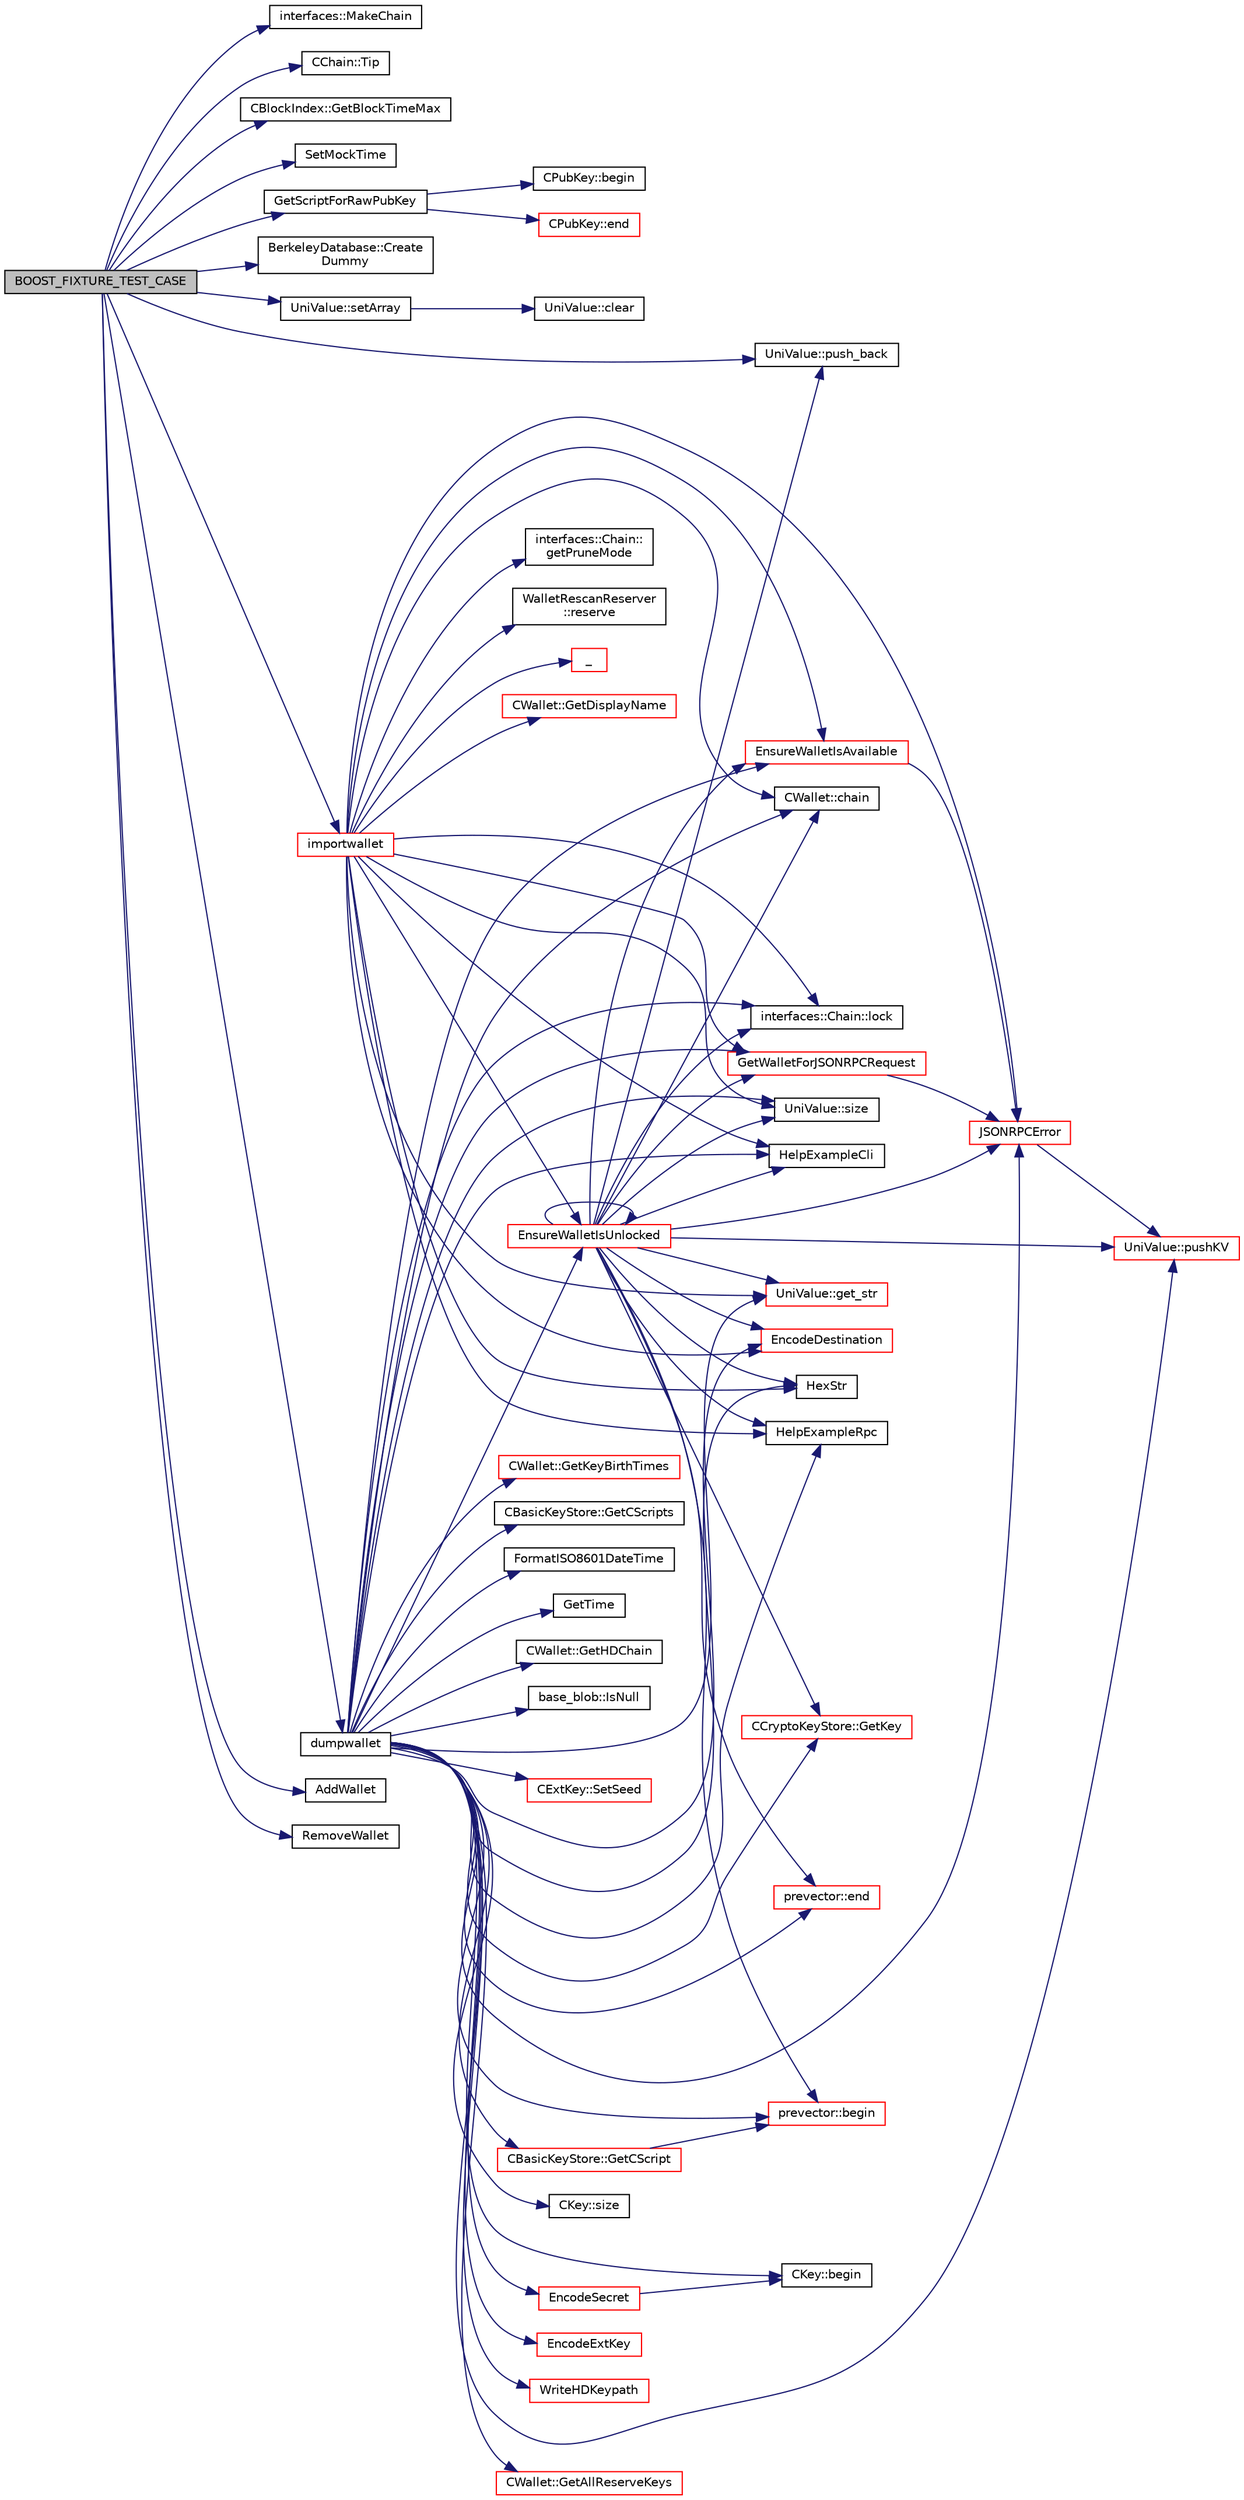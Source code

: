 digraph "BOOST_FIXTURE_TEST_CASE"
{
  edge [fontname="Helvetica",fontsize="10",labelfontname="Helvetica",labelfontsize="10"];
  node [fontname="Helvetica",fontsize="10",shape=record];
  rankdir="LR";
  Node1 [label="BOOST_FIXTURE_TEST_CASE",height=0.2,width=0.4,color="black", fillcolor="grey75", style="filled", fontcolor="black"];
  Node1 -> Node2 [color="midnightblue",fontsize="10",style="solid",fontname="Helvetica"];
  Node2 [label="interfaces::MakeChain",height=0.2,width=0.4,color="black", fillcolor="white", style="filled",URL="$namespaceinterfaces.html#a402cd23e3f69061eb649f4ba764aa997",tooltip="Return implementation of Chain interface. "];
  Node1 -> Node3 [color="midnightblue",fontsize="10",style="solid",fontname="Helvetica"];
  Node3 [label="CChain::Tip",height=0.2,width=0.4,color="black", fillcolor="white", style="filled",URL="$class_c_chain.html#a7482d06d8e8143f46326cf9c12c06daf",tooltip="Returns the index entry for the tip of this chain, or nullptr if none. "];
  Node1 -> Node4 [color="midnightblue",fontsize="10",style="solid",fontname="Helvetica"];
  Node4 [label="CBlockIndex::GetBlockTimeMax",height=0.2,width=0.4,color="black", fillcolor="white", style="filled",URL="$class_c_block_index.html#a9514b4e2e075571503a9801fda1c7a0c"];
  Node1 -> Node5 [color="midnightblue",fontsize="10",style="solid",fontname="Helvetica"];
  Node5 [label="SetMockTime",height=0.2,width=0.4,color="black", fillcolor="white", style="filled",URL="$time_8cpp.html#a79d4c36b511d6690ab0bbde0e0da9251"];
  Node1 -> Node6 [color="midnightblue",fontsize="10",style="solid",fontname="Helvetica"];
  Node6 [label="GetScriptForRawPubKey",height=0.2,width=0.4,color="black", fillcolor="white", style="filled",URL="$standard_8cpp.html#aa376c6e2bc4848cfd4f777f8dd239469",tooltip="Generate a P2PK script for the given pubkey. "];
  Node6 -> Node7 [color="midnightblue",fontsize="10",style="solid",fontname="Helvetica"];
  Node7 [label="CPubKey::begin",height=0.2,width=0.4,color="black", fillcolor="white", style="filled",URL="$class_c_pub_key.html#add9987e0d25aff11181f5ad70413994b"];
  Node6 -> Node8 [color="midnightblue",fontsize="10",style="solid",fontname="Helvetica"];
  Node8 [label="CPubKey::end",height=0.2,width=0.4,color="red", fillcolor="white", style="filled",URL="$class_c_pub_key.html#aa559d2a4f2cbdec84c02a4adc18fa657"];
  Node1 -> Node9 [color="midnightblue",fontsize="10",style="solid",fontname="Helvetica"];
  Node9 [label="BerkeleyDatabase::Create\lDummy",height=0.2,width=0.4,color="black", fillcolor="white", style="filled",URL="$class_berkeley_database.html#a66c0f9ed9325cb69e9902fb15ceb509a",tooltip="Return object for accessing dummy database with no read/write capabilities. "];
  Node1 -> Node10 [color="midnightblue",fontsize="10",style="solid",fontname="Helvetica"];
  Node10 [label="UniValue::setArray",height=0.2,width=0.4,color="black", fillcolor="white", style="filled",URL="$class_uni_value.html#a00c402e60dbabcf3b4ea4246552bcacb"];
  Node10 -> Node11 [color="midnightblue",fontsize="10",style="solid",fontname="Helvetica"];
  Node11 [label="UniValue::clear",height=0.2,width=0.4,color="black", fillcolor="white", style="filled",URL="$class_uni_value.html#a3d941ccb4afeb53cb104939e91c6f599"];
  Node1 -> Node12 [color="midnightblue",fontsize="10",style="solid",fontname="Helvetica"];
  Node12 [label="UniValue::push_back",height=0.2,width=0.4,color="black", fillcolor="white", style="filled",URL="$class_uni_value.html#a944cd1b59b040cd24c9f46b55a68d49a"];
  Node1 -> Node13 [color="midnightblue",fontsize="10",style="solid",fontname="Helvetica"];
  Node13 [label="AddWallet",height=0.2,width=0.4,color="black", fillcolor="white", style="filled",URL="$wallet_2wallet_8cpp.html#ad523200398c9a7518de131353d4a6ac5"];
  Node1 -> Node14 [color="midnightblue",fontsize="10",style="solid",fontname="Helvetica"];
  Node14 [label="dumpwallet",height=0.2,width=0.4,color="black", fillcolor="white", style="filled",URL="$wallet__tests_8cpp.html#a73ce3a42e0b56b2e4516e55871d8590e"];
  Node14 -> Node15 [color="midnightblue",fontsize="10",style="solid",fontname="Helvetica"];
  Node15 [label="GetWalletForJSONRPCRequest",height=0.2,width=0.4,color="red", fillcolor="white", style="filled",URL="$rpcwallet_8cpp.html#a13cf9bdc928d8ca0b67e34791da05ddc",tooltip="Figures out what wallet, if any, to use for a JSONRPCRequest. "];
  Node15 -> Node16 [color="midnightblue",fontsize="10",style="solid",fontname="Helvetica"];
  Node16 [label="JSONRPCError",height=0.2,width=0.4,color="red", fillcolor="white", style="filled",URL="$rpc_2protocol_8cpp.html#a40b75d3d265c4a2e1d5fe3e129743884"];
  Node16 -> Node17 [color="midnightblue",fontsize="10",style="solid",fontname="Helvetica"];
  Node17 [label="UniValue::pushKV",height=0.2,width=0.4,color="red", fillcolor="white", style="filled",URL="$class_uni_value.html#abab649c2dbd593233de6364254456026"];
  Node14 -> Node18 [color="midnightblue",fontsize="10",style="solid",fontname="Helvetica"];
  Node18 [label="EnsureWalletIsAvailable",height=0.2,width=0.4,color="red", fillcolor="white", style="filled",URL="$rpcwallet_8cpp.html#ae44c9e4546fdf6e182276fada0126649"];
  Node18 -> Node16 [color="midnightblue",fontsize="10",style="solid",fontname="Helvetica"];
  Node14 -> Node19 [color="midnightblue",fontsize="10",style="solid",fontname="Helvetica"];
  Node19 [label="UniValue::size",height=0.2,width=0.4,color="black", fillcolor="white", style="filled",URL="$class_uni_value.html#a61ee4ef0fa78da6d936dddf408a51a13"];
  Node14 -> Node20 [color="midnightblue",fontsize="10",style="solid",fontname="Helvetica"];
  Node20 [label="HelpExampleCli",height=0.2,width=0.4,color="black", fillcolor="white", style="filled",URL="$server_8cpp.html#a26bafe3d526ee8cbc84b3c0b0dc3a43b"];
  Node14 -> Node21 [color="midnightblue",fontsize="10",style="solid",fontname="Helvetica"];
  Node21 [label="HelpExampleRpc",height=0.2,width=0.4,color="black", fillcolor="white", style="filled",URL="$server_8cpp.html#a9ef4f8fb114508ceb861a0e8c3e0d26e"];
  Node14 -> Node22 [color="midnightblue",fontsize="10",style="solid",fontname="Helvetica"];
  Node22 [label="CWallet::chain",height=0.2,width=0.4,color="black", fillcolor="white", style="filled",URL="$class_c_wallet.html#a1f5d867670b11d16e3b720d475c3989a",tooltip="Interface for accessing chain state. "];
  Node14 -> Node23 [color="midnightblue",fontsize="10",style="solid",fontname="Helvetica"];
  Node23 [label="interfaces::Chain::lock",height=0.2,width=0.4,color="black", fillcolor="white", style="filled",URL="$classinterfaces_1_1_chain.html#ad3a8681b5aeabaebe0e31ee762aa53da",tooltip="Return Lock interface. "];
  Node14 -> Node24 [color="midnightblue",fontsize="10",style="solid",fontname="Helvetica"];
  Node24 [label="EnsureWalletIsUnlocked",height=0.2,width=0.4,color="red", fillcolor="white", style="filled",URL="$rpcwallet_8cpp.html#a4eb48c19268ebfbfc0e9b6d7904e877f"];
  Node24 -> Node16 [color="midnightblue",fontsize="10",style="solid",fontname="Helvetica"];
  Node24 -> Node17 [color="midnightblue",fontsize="10",style="solid",fontname="Helvetica"];
  Node24 -> Node12 [color="midnightblue",fontsize="10",style="solid",fontname="Helvetica"];
  Node24 -> Node25 [color="midnightblue",fontsize="10",style="solid",fontname="Helvetica"];
  Node25 [label="UniValue::get_str",height=0.2,width=0.4,color="red", fillcolor="white", style="filled",URL="$class_uni_value.html#a9f69bbd4ccf8d083934cbb510c039cef"];
  Node24 -> Node15 [color="midnightblue",fontsize="10",style="solid",fontname="Helvetica"];
  Node24 -> Node18 [color="midnightblue",fontsize="10",style="solid",fontname="Helvetica"];
  Node24 -> Node19 [color="midnightblue",fontsize="10",style="solid",fontname="Helvetica"];
  Node24 -> Node20 [color="midnightblue",fontsize="10",style="solid",fontname="Helvetica"];
  Node24 -> Node21 [color="midnightblue",fontsize="10",style="solid",fontname="Helvetica"];
  Node24 -> Node26 [color="midnightblue",fontsize="10",style="solid",fontname="Helvetica"];
  Node26 [label="EncodeDestination",height=0.2,width=0.4,color="red", fillcolor="white", style="filled",URL="$key__io_8cpp.html#a69b845c325e6bf516251cd3a67fe1df7"];
  Node24 -> Node22 [color="midnightblue",fontsize="10",style="solid",fontname="Helvetica"];
  Node24 -> Node23 [color="midnightblue",fontsize="10",style="solid",fontname="Helvetica"];
  Node24 -> Node24 [color="midnightblue",fontsize="10",style="solid",fontname="Helvetica"];
  Node24 -> Node27 [color="midnightblue",fontsize="10",style="solid",fontname="Helvetica"];
  Node27 [label="CCryptoKeyStore::GetKey",height=0.2,width=0.4,color="red", fillcolor="white", style="filled",URL="$class_c_crypto_key_store.html#a01b3cbe18b296f2c51e6fe4137f24c4b"];
  Node24 -> Node28 [color="midnightblue",fontsize="10",style="solid",fontname="Helvetica"];
  Node28 [label="HexStr",height=0.2,width=0.4,color="black", fillcolor="white", style="filled",URL="$strencodings_8h.html#af003e10d5d34c3271ca57ec79059a5ae"];
  Node24 -> Node29 [color="midnightblue",fontsize="10",style="solid",fontname="Helvetica"];
  Node29 [label="prevector::begin",height=0.2,width=0.4,color="red", fillcolor="white", style="filled",URL="$classprevector.html#aa9210cbe708412a70868d6e0bca844c9"];
  Node24 -> Node30 [color="midnightblue",fontsize="10",style="solid",fontname="Helvetica"];
  Node30 [label="prevector::end",height=0.2,width=0.4,color="red", fillcolor="white", style="filled",URL="$classprevector.html#aab7f6e13a3cac85cc340fc6b90c5365c"];
  Node14 -> Node25 [color="midnightblue",fontsize="10",style="solid",fontname="Helvetica"];
  Node14 -> Node16 [color="midnightblue",fontsize="10",style="solid",fontname="Helvetica"];
  Node14 -> Node31 [color="midnightblue",fontsize="10",style="solid",fontname="Helvetica"];
  Node31 [label="CWallet::GetAllReserveKeys",height=0.2,width=0.4,color="red", fillcolor="white", style="filled",URL="$class_c_wallet.html#a112db1b8ea4c0bc36d6674ffeaaa55a7"];
  Node14 -> Node32 [color="midnightblue",fontsize="10",style="solid",fontname="Helvetica"];
  Node32 [label="CWallet::GetKeyBirthTimes",height=0.2,width=0.4,color="red", fillcolor="white", style="filled",URL="$class_c_wallet.html#a8b1696f8650d76634428980ffd8a8058"];
  Node14 -> Node33 [color="midnightblue",fontsize="10",style="solid",fontname="Helvetica"];
  Node33 [label="CBasicKeyStore::GetCScripts",height=0.2,width=0.4,color="black", fillcolor="white", style="filled",URL="$class_c_basic_key_store.html#a9b29a3d2711c3a343e1cb400c6c72349"];
  Node14 -> Node34 [color="midnightblue",fontsize="10",style="solid",fontname="Helvetica"];
  Node34 [label="FormatISO8601DateTime",height=0.2,width=0.4,color="black", fillcolor="white", style="filled",URL="$time_8cpp.html#ae5186b218f085a0a48b08bcdb0fffed1",tooltip="ISO 8601 formatting is preferred. "];
  Node14 -> Node35 [color="midnightblue",fontsize="10",style="solid",fontname="Helvetica"];
  Node35 [label="GetTime",height=0.2,width=0.4,color="black", fillcolor="white", style="filled",URL="$time_8cpp.html#a46fac5fba8ba905b5f9acb364f5d8c6f",tooltip="GetTimeMicros() and GetTimeMillis() both return the system time, but in different units..."];
  Node14 -> Node36 [color="midnightblue",fontsize="10",style="solid",fontname="Helvetica"];
  Node36 [label="CWallet::GetHDChain",height=0.2,width=0.4,color="black", fillcolor="white", style="filled",URL="$class_c_wallet.html#ac424e70650db2fc66aa4175e83496974"];
  Node14 -> Node37 [color="midnightblue",fontsize="10",style="solid",fontname="Helvetica"];
  Node37 [label="base_blob::IsNull",height=0.2,width=0.4,color="black", fillcolor="white", style="filled",URL="$classbase__blob.html#aff2f3d1d623d91b6895a6a153434770e"];
  Node14 -> Node27 [color="midnightblue",fontsize="10",style="solid",fontname="Helvetica"];
  Node14 -> Node38 [color="midnightblue",fontsize="10",style="solid",fontname="Helvetica"];
  Node38 [label="CExtKey::SetSeed",height=0.2,width=0.4,color="red", fillcolor="white", style="filled",URL="$struct_c_ext_key.html#a8593d6ce0dadfca0f8c2f71ebb4e1fe0"];
  Node14 -> Node39 [color="midnightblue",fontsize="10",style="solid",fontname="Helvetica"];
  Node39 [label="CKey::begin",height=0.2,width=0.4,color="black", fillcolor="white", style="filled",URL="$class_c_key.html#aabd29e0d5faf30032cc8519a1ce62a5a"];
  Node14 -> Node40 [color="midnightblue",fontsize="10",style="solid",fontname="Helvetica"];
  Node40 [label="CKey::size",height=0.2,width=0.4,color="black", fillcolor="white", style="filled",URL="$class_c_key.html#a6329a38926a8af8112d06da96afbfe39",tooltip="Simple read-only vector-like interface. "];
  Node14 -> Node41 [color="midnightblue",fontsize="10",style="solid",fontname="Helvetica"];
  Node41 [label="EncodeExtKey",height=0.2,width=0.4,color="red", fillcolor="white", style="filled",URL="$key__io_8cpp.html#a42149c57abf012b68e3ffb7a04636e8f"];
  Node14 -> Node42 [color="midnightblue",fontsize="10",style="solid",fontname="Helvetica"];
  Node42 [label="EncodeSecret",height=0.2,width=0.4,color="red", fillcolor="white", style="filled",URL="$key__io_8cpp.html#a675809f738ce55f530880389fa330f66"];
  Node42 -> Node39 [color="midnightblue",fontsize="10",style="solid",fontname="Helvetica"];
  Node14 -> Node43 [color="midnightblue",fontsize="10",style="solid",fontname="Helvetica"];
  Node43 [label="WriteHDKeypath",height=0.2,width=0.4,color="red", fillcolor="white", style="filled",URL="$bip32_8cpp.html#a95adec97d2991998e8bc35720d0e67f8",tooltip="Write HD keypaths as strings. "];
  Node14 -> Node26 [color="midnightblue",fontsize="10",style="solid",fontname="Helvetica"];
  Node14 -> Node44 [color="midnightblue",fontsize="10",style="solid",fontname="Helvetica"];
  Node44 [label="CBasicKeyStore::GetCScript",height=0.2,width=0.4,color="red", fillcolor="white", style="filled",URL="$class_c_basic_key_store.html#a7dc20df2337bca743b7323b76e626e20"];
  Node44 -> Node29 [color="midnightblue",fontsize="10",style="solid",fontname="Helvetica"];
  Node14 -> Node28 [color="midnightblue",fontsize="10",style="solid",fontname="Helvetica"];
  Node14 -> Node29 [color="midnightblue",fontsize="10",style="solid",fontname="Helvetica"];
  Node14 -> Node30 [color="midnightblue",fontsize="10",style="solid",fontname="Helvetica"];
  Node14 -> Node17 [color="midnightblue",fontsize="10",style="solid",fontname="Helvetica"];
  Node1 -> Node45 [color="midnightblue",fontsize="10",style="solid",fontname="Helvetica"];
  Node45 [label="RemoveWallet",height=0.2,width=0.4,color="black", fillcolor="white", style="filled",URL="$wallet_2wallet_8cpp.html#a44f59518880060eb908ce080cbb39377"];
  Node1 -> Node46 [color="midnightblue",fontsize="10",style="solid",fontname="Helvetica"];
  Node46 [label="importwallet",height=0.2,width=0.4,color="red", fillcolor="white", style="filled",URL="$wallet__tests_8cpp.html#a8c64ef6e0ced69002923098229448758"];
  Node46 -> Node15 [color="midnightblue",fontsize="10",style="solid",fontname="Helvetica"];
  Node46 -> Node18 [color="midnightblue",fontsize="10",style="solid",fontname="Helvetica"];
  Node46 -> Node19 [color="midnightblue",fontsize="10",style="solid",fontname="Helvetica"];
  Node46 -> Node20 [color="midnightblue",fontsize="10",style="solid",fontname="Helvetica"];
  Node46 -> Node21 [color="midnightblue",fontsize="10",style="solid",fontname="Helvetica"];
  Node46 -> Node22 [color="midnightblue",fontsize="10",style="solid",fontname="Helvetica"];
  Node46 -> Node47 [color="midnightblue",fontsize="10",style="solid",fontname="Helvetica"];
  Node47 [label="interfaces::Chain::\lgetPruneMode",height=0.2,width=0.4,color="black", fillcolor="white", style="filled",URL="$classinterfaces_1_1_chain.html#acff09db3655587b36a51daa649bd3768",tooltip="Check if pruning is enabled. "];
  Node46 -> Node16 [color="midnightblue",fontsize="10",style="solid",fontname="Helvetica"];
  Node46 -> Node48 [color="midnightblue",fontsize="10",style="solid",fontname="Helvetica"];
  Node48 [label="WalletRescanReserver\l::reserve",height=0.2,width=0.4,color="black", fillcolor="white", style="filled",URL="$class_wallet_rescan_reserver.html#aac546d40754d9594428795cce418df6a"];
  Node46 -> Node23 [color="midnightblue",fontsize="10",style="solid",fontname="Helvetica"];
  Node46 -> Node24 [color="midnightblue",fontsize="10",style="solid",fontname="Helvetica"];
  Node46 -> Node25 [color="midnightblue",fontsize="10",style="solid",fontname="Helvetica"];
  Node46 -> Node49 [color="midnightblue",fontsize="10",style="solid",fontname="Helvetica"];
  Node49 [label="_",height=0.2,width=0.4,color="red", fillcolor="white", style="filled",URL="$system_8h.html#aad133bb6103b53cebf03fd01e2f11ba1",tooltip="Translation function. "];
  Node46 -> Node50 [color="midnightblue",fontsize="10",style="solid",fontname="Helvetica"];
  Node50 [label="CWallet::GetDisplayName",height=0.2,width=0.4,color="red", fillcolor="white", style="filled",URL="$class_c_wallet.html#ab129ad6034baff3185348cf3a8cb86ee",tooltip="Returns a bracketed wallet name for displaying in logs, will return [default wallet] if the wallet ha..."];
  Node46 -> Node26 [color="midnightblue",fontsize="10",style="solid",fontname="Helvetica"];
  Node46 -> Node28 [color="midnightblue",fontsize="10",style="solid",fontname="Helvetica"];
}
